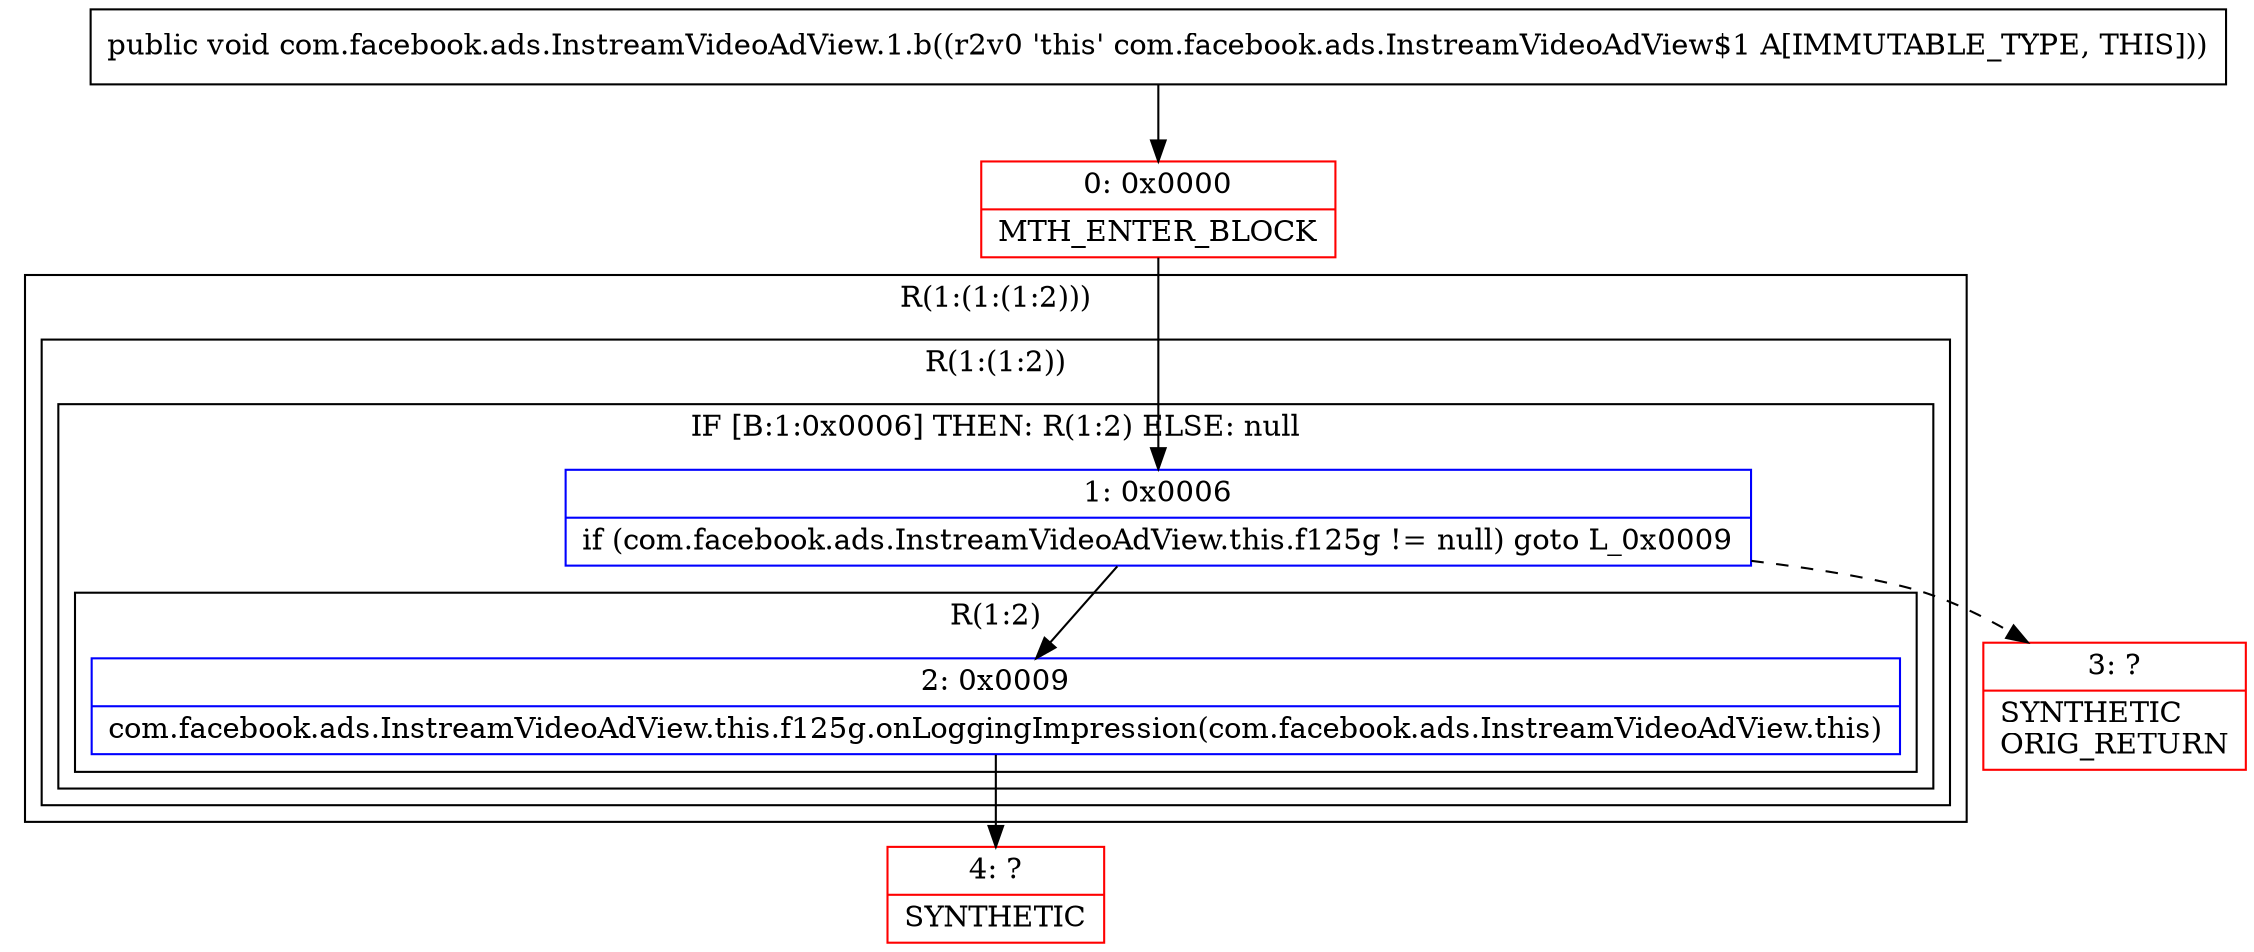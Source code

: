 digraph "CFG forcom.facebook.ads.InstreamVideoAdView.1.b()V" {
subgraph cluster_Region_1668320531 {
label = "R(1:(1:(1:2)))";
node [shape=record,color=blue];
subgraph cluster_Region_654262577 {
label = "R(1:(1:2))";
node [shape=record,color=blue];
subgraph cluster_IfRegion_1337581525 {
label = "IF [B:1:0x0006] THEN: R(1:2) ELSE: null";
node [shape=record,color=blue];
Node_1 [shape=record,label="{1\:\ 0x0006|if (com.facebook.ads.InstreamVideoAdView.this.f125g != null) goto L_0x0009\l}"];
subgraph cluster_Region_589025777 {
label = "R(1:2)";
node [shape=record,color=blue];
Node_2 [shape=record,label="{2\:\ 0x0009|com.facebook.ads.InstreamVideoAdView.this.f125g.onLoggingImpression(com.facebook.ads.InstreamVideoAdView.this)\l}"];
}
}
}
}
Node_0 [shape=record,color=red,label="{0\:\ 0x0000|MTH_ENTER_BLOCK\l}"];
Node_3 [shape=record,color=red,label="{3\:\ ?|SYNTHETIC\lORIG_RETURN\l}"];
Node_4 [shape=record,color=red,label="{4\:\ ?|SYNTHETIC\l}"];
MethodNode[shape=record,label="{public void com.facebook.ads.InstreamVideoAdView.1.b((r2v0 'this' com.facebook.ads.InstreamVideoAdView$1 A[IMMUTABLE_TYPE, THIS])) }"];
MethodNode -> Node_0;
Node_1 -> Node_2;
Node_1 -> Node_3[style=dashed];
Node_2 -> Node_4;
Node_0 -> Node_1;
}

